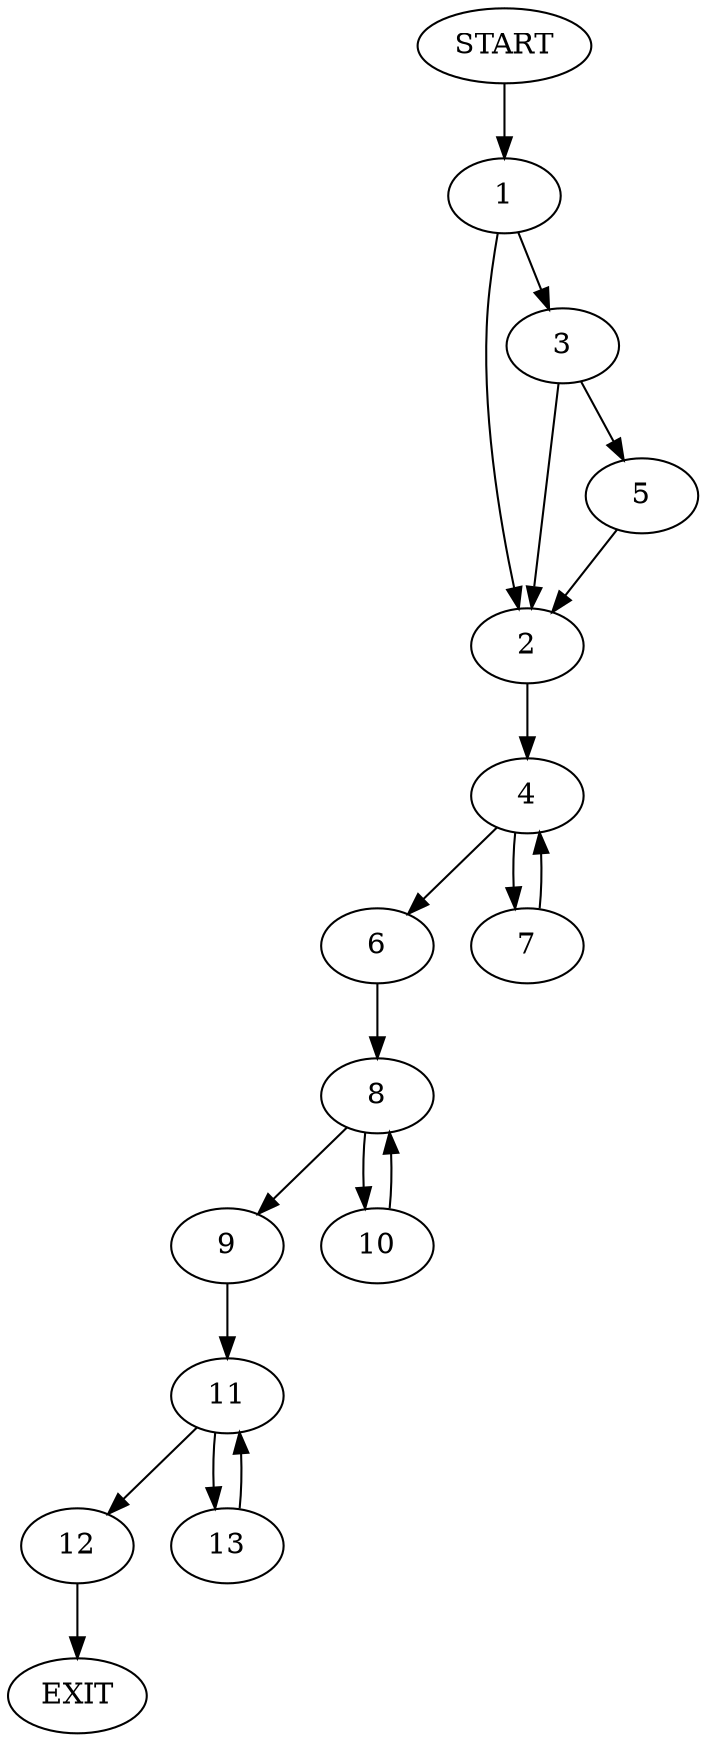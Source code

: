 digraph {
0 [label="START"]
14 [label="EXIT"]
0 -> 1
1 -> 2
1 -> 3
2 -> 4
3 -> 2
3 -> 5
5 -> 2
4 -> 6
4 -> 7
6 -> 8
7 -> 4
8 -> 9
8 -> 10
10 -> 8
9 -> 11
11 -> 12
11 -> 13
13 -> 11
12 -> 14
}
